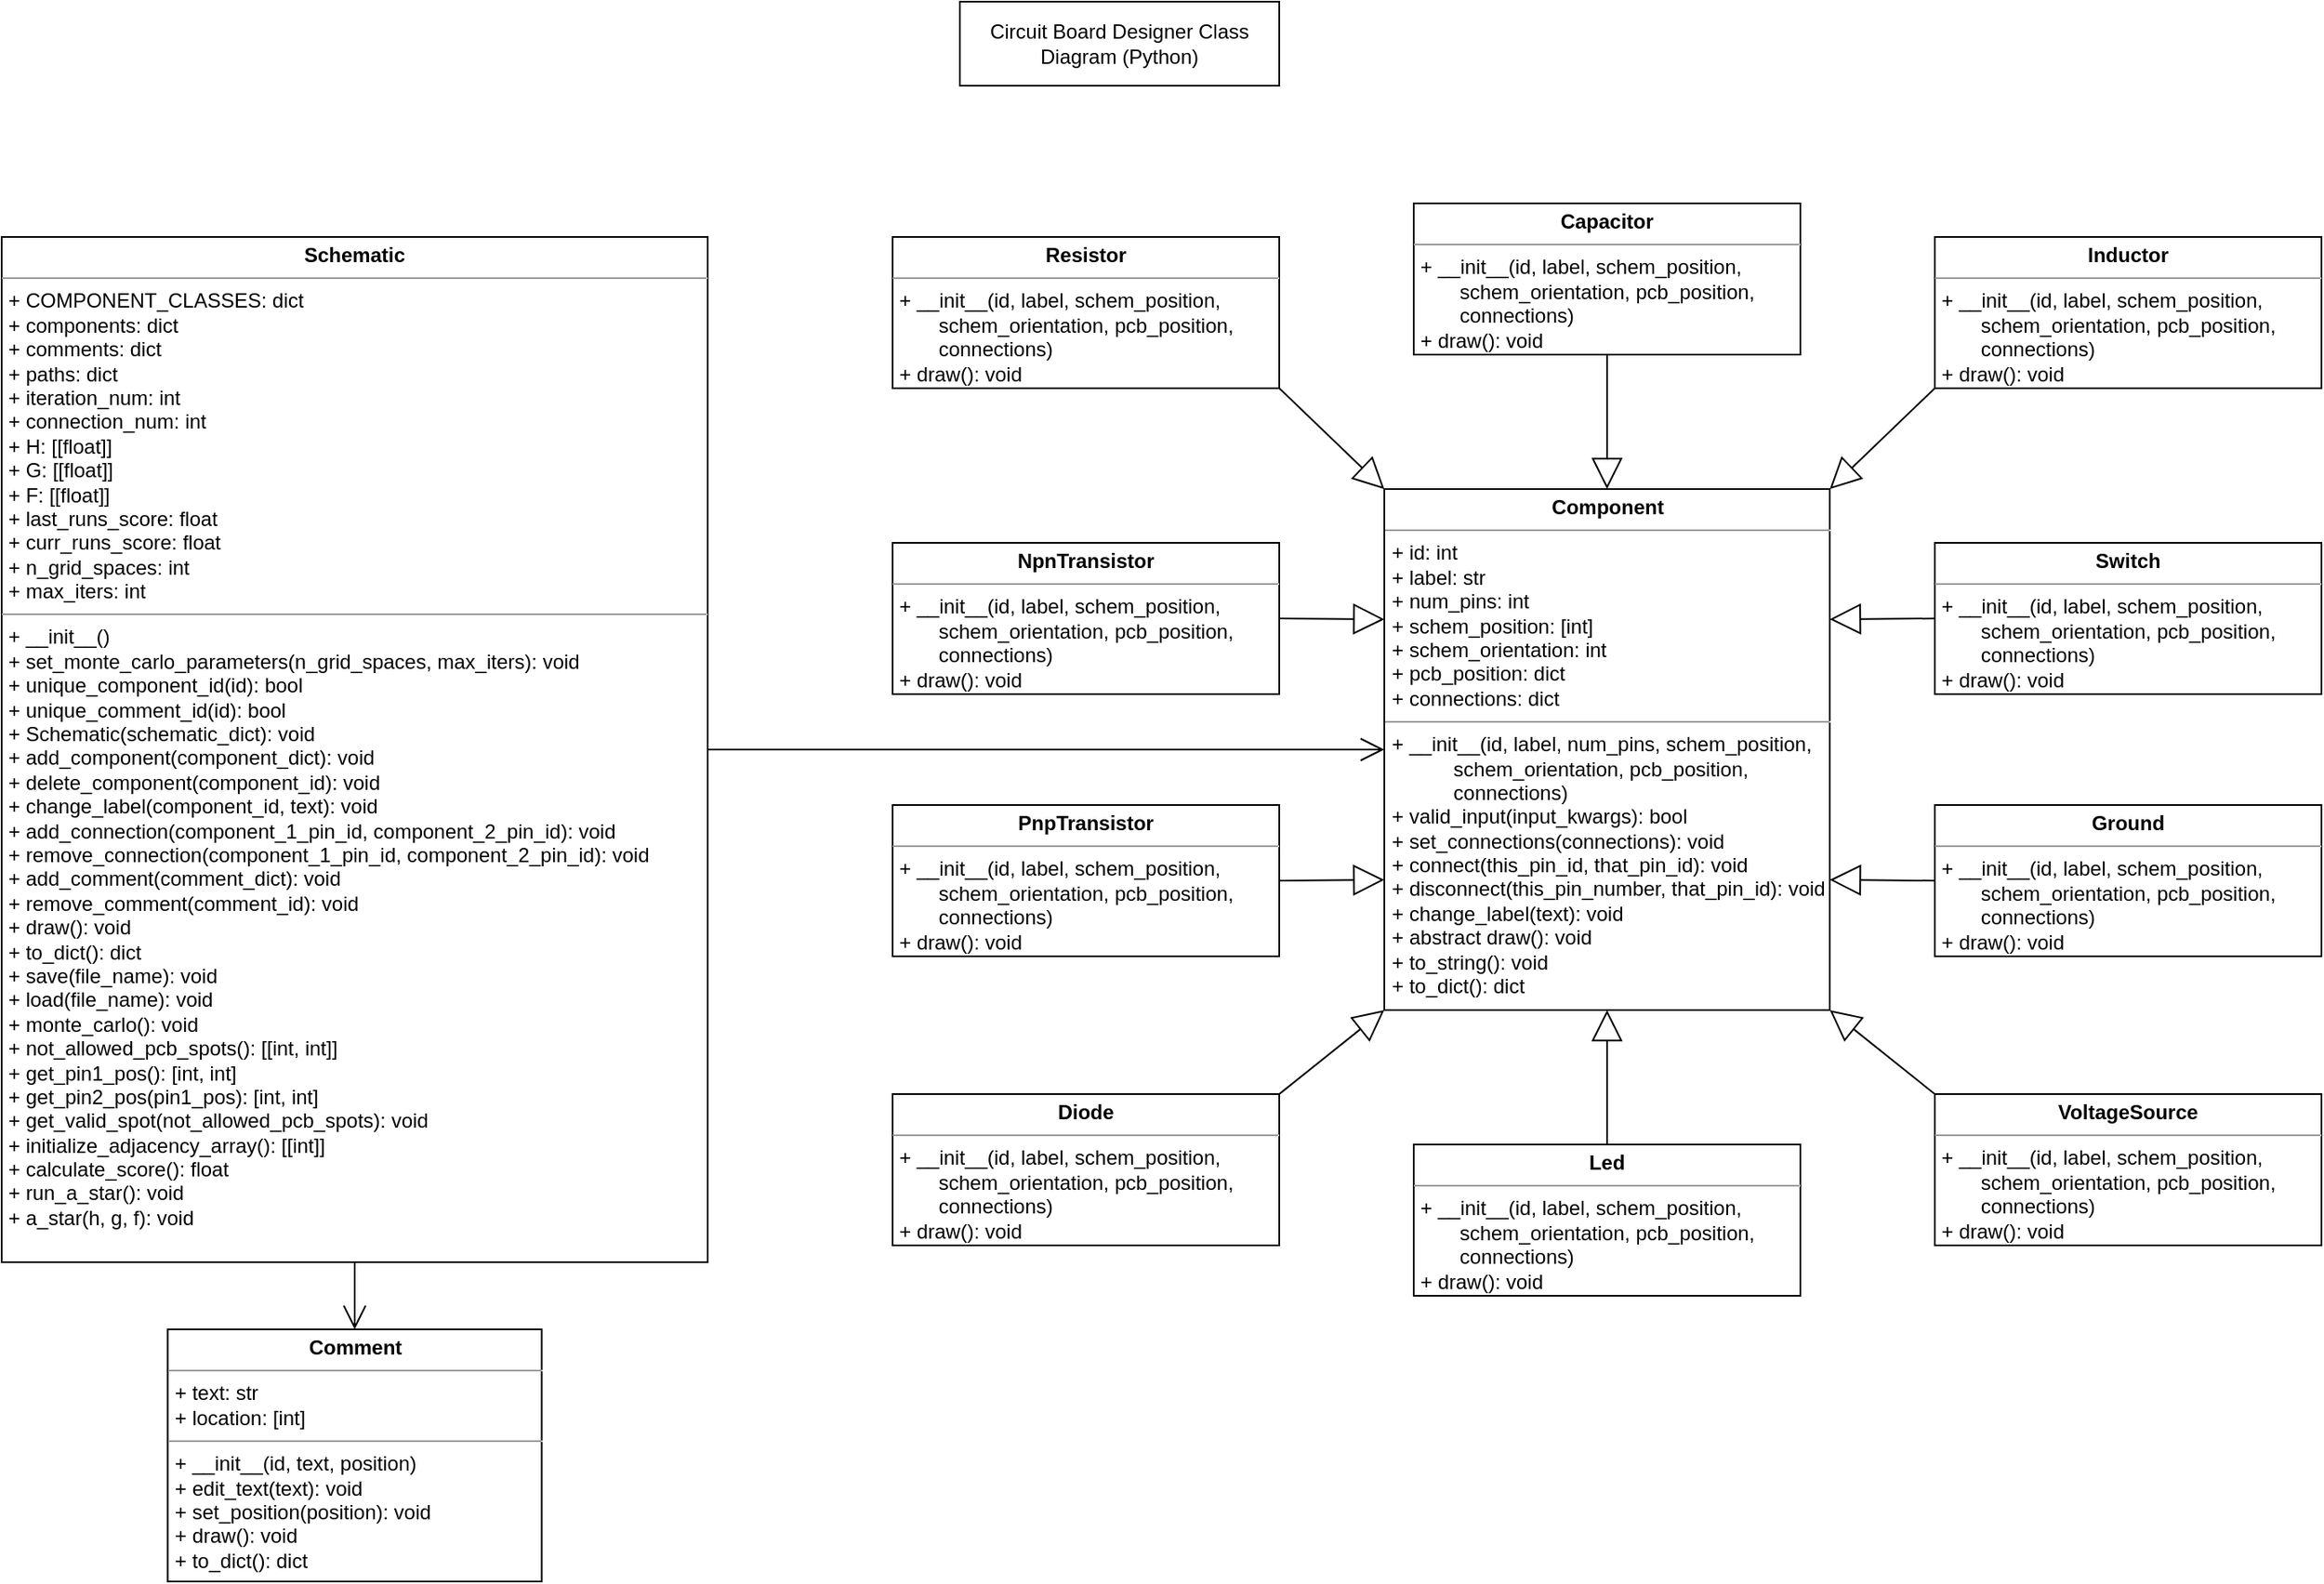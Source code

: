 <mxfile version="14.5.10" type="device"><diagram id="xsWnLA2NbZK4KlJk-8-H" name="Page-1"><mxGraphModel dx="1480" dy="3140" grid="1" gridSize="10" guides="1" tooltips="1" connect="1" arrows="1" fold="1" page="1" pageScale="1" pageWidth="850" pageHeight="1100" math="0" shadow="0"><root><mxCell id="0"/><mxCell id="1" parent="0"/><mxCell id="S9mcAk_hW2MHrrXe7dgP-1" value="&lt;p style=&quot;margin: 0px ; margin-top: 4px ; text-align: center&quot;&gt;&lt;b&gt;Schematic&lt;/b&gt;&lt;/p&gt;&lt;hr size=&quot;1&quot;&gt;&lt;p style=&quot;margin: 0px ; margin-left: 4px&quot;&gt;+ COMPONENT_CLASSES: dict&lt;br&gt;&lt;/p&gt;&lt;p style=&quot;margin: 0px ; margin-left: 4px&quot;&gt;+ components: dict&lt;br&gt;&lt;/p&gt;&lt;p style=&quot;margin: 0px ; margin-left: 4px&quot;&gt;+ comments: dict&lt;br&gt;&lt;/p&gt;&lt;p style=&quot;margin: 0px ; margin-left: 4px&quot;&gt;+ paths: dict&lt;br&gt;&lt;/p&gt;&lt;p style=&quot;margin: 0px ; margin-left: 4px&quot;&gt;+ iteration_num: int&lt;/p&gt;&lt;p style=&quot;margin: 0px ; margin-left: 4px&quot;&gt;+ connection_num: int&lt;/p&gt;&lt;p style=&quot;margin: 0px ; margin-left: 4px&quot;&gt;+ H: [[float]]&lt;/p&gt;&lt;p style=&quot;margin: 0px ; margin-left: 4px&quot;&gt;+ G: [[float]]&lt;/p&gt;&lt;p style=&quot;margin: 0px ; margin-left: 4px&quot;&gt;+ F: [[float]]&lt;/p&gt;&lt;p style=&quot;margin: 0px ; margin-left: 4px&quot;&gt;+ last_runs_score: float&lt;/p&gt;&lt;p style=&quot;margin: 0px ; margin-left: 4px&quot;&gt;+ curr_runs_score: float&lt;/p&gt;&lt;p style=&quot;margin: 0px ; margin-left: 4px&quot;&gt;+ n_grid_spaces: int&lt;/p&gt;&lt;p style=&quot;margin: 0px ; margin-left: 4px&quot;&gt;+ max_iters: int&lt;br&gt;&lt;/p&gt;&lt;hr size=&quot;1&quot;&gt;&lt;p style=&quot;margin: 0px ; margin-left: 4px&quot;&gt;+ __init__()&lt;/p&gt;&lt;p style=&quot;margin: 0px ; margin-left: 4px&quot;&gt;+ set_monte_carlo_parameters(n_grid_spaces, max_iters): void&lt;/p&gt;&lt;p style=&quot;margin: 0px ; margin-left: 4px&quot;&gt;+ unique_component_id(id): bool&lt;/p&gt;&lt;p style=&quot;margin: 0px ; margin-left: 4px&quot;&gt;+ unique_comment_id(id): bool&lt;/p&gt;&lt;p style=&quot;margin: 0px ; margin-left: 4px&quot;&gt;+ Schematic(schematic_dict): void&lt;/p&gt;&lt;p style=&quot;margin: 0px ; margin-left: 4px&quot;&gt;+ add_component(component_dict): void&lt;/p&gt;&lt;p style=&quot;margin: 0px ; margin-left: 4px&quot;&gt;+ delete_component(component_id): void&lt;/p&gt;&lt;p style=&quot;margin: 0px ; margin-left: 4px&quot;&gt;+ change_label(component_id, text): void&lt;/p&gt;&lt;p style=&quot;margin: 0px ; margin-left: 4px&quot;&gt;+ add_connection(component_1_pin_id, component_2_pin_id): void&lt;/p&gt;&lt;p style=&quot;margin: 0px ; margin-left: 4px&quot;&gt;+ remove_connection(component_1_pin_id, component_2_pin_id): void&lt;/p&gt;&lt;p style=&quot;margin: 0px ; margin-left: 4px&quot;&gt;+ add_comment(comment_dict): void&lt;/p&gt;&lt;p style=&quot;margin: 0px ; margin-left: 4px&quot;&gt;+ remove_comment(comment_id): void&lt;/p&gt;&lt;p style=&quot;margin: 0px ; margin-left: 4px&quot;&gt;+ draw(): void&lt;/p&gt;&lt;p style=&quot;margin: 0px ; margin-left: 4px&quot;&gt;+ to_dict(): dict&lt;br&gt;&lt;/p&gt;&lt;p style=&quot;margin: 0px ; margin-left: 4px&quot;&gt;+ save(file_name): void&lt;/p&gt;&lt;p style=&quot;margin: 0px ; margin-left: 4px&quot;&gt;+ load(file_name): void&lt;/p&gt;&lt;p style=&quot;margin: 0px ; margin-left: 4px&quot;&gt;+ monte_carlo(): void&lt;/p&gt;&lt;p style=&quot;margin: 0px ; margin-left: 4px&quot;&gt;+ not_allowed_pcb_spots(): [[int, int]]&lt;/p&gt;&lt;p style=&quot;margin: 0px ; margin-left: 4px&quot;&gt;+ get_pin1_pos(): [int, int]&lt;/p&gt;&lt;p style=&quot;margin: 0px ; margin-left: 4px&quot;&gt;+ get_pin2_pos(pin1_pos): [int, int]&lt;/p&gt;&lt;p style=&quot;margin: 0px ; margin-left: 4px&quot;&gt;+ get_valid_spot(not_allowed_pcb_spots): void&lt;br&gt;&lt;/p&gt;&lt;p style=&quot;margin: 0px ; margin-left: 4px&quot;&gt;+ initialize_adjacency_array(): [[int]]&lt;br&gt;&lt;/p&gt;&lt;p style=&quot;margin: 0px ; margin-left: 4px&quot;&gt;+ calculate_score(): float&lt;/p&gt;&lt;p style=&quot;margin: 0px ; margin-left: 4px&quot;&gt;+ run_a_star(): void&lt;br&gt;&lt;/p&gt;&lt;p style=&quot;margin: 0px ; margin-left: 4px&quot;&gt;+ a_star(h, g, f): void&lt;/p&gt;" style="verticalAlign=top;align=left;overflow=fill;fontSize=12;fontFamily=Helvetica;html=1;" parent="1" vertex="1"><mxGeometry x="1890" y="190" width="420" height="610" as="geometry"/></mxCell><mxCell id="S9mcAk_hW2MHrrXe7dgP-2" value="&lt;p style=&quot;margin: 0px ; margin-top: 4px ; text-align: center&quot;&gt;&lt;b&gt;Component&lt;/b&gt;&lt;/p&gt;&lt;hr size=&quot;1&quot;&gt;&lt;p style=&quot;margin: 0px ; margin-left: 4px&quot;&gt;+ id: int&lt;/p&gt;&lt;p style=&quot;margin: 0px ; margin-left: 4px&quot;&gt;+ label: str&lt;/p&gt;&lt;p style=&quot;margin: 0px ; margin-left: 4px&quot;&gt;+ num_pins: int&lt;/p&gt;&lt;p style=&quot;margin: 0px ; margin-left: 4px&quot;&gt;+ schem_position: [int]&lt;/p&gt;&lt;p style=&quot;margin: 0px ; margin-left: 4px&quot;&gt;+ schem_orientation: int&lt;/p&gt;&lt;p style=&quot;margin: 0px ; margin-left: 4px&quot;&gt;+ pcb_position: dict&lt;br&gt;&lt;/p&gt;&lt;p style=&quot;margin: 0px ; margin-left: 4px&quot;&gt;+ connections: dict&lt;br&gt;&lt;/p&gt;&lt;hr size=&quot;1&quot;&gt;&lt;p style=&quot;margin: 0px ; margin-left: 4px&quot;&gt;+ __init__(id, label, num_pins, schem_position,&lt;/p&gt;&lt;p style=&quot;margin: 0px ; margin-left: 4px&quot;&gt;&amp;nbsp;&amp;nbsp;&amp;nbsp;&amp;nbsp;&amp;nbsp;&amp;nbsp;&amp;nbsp;&amp;nbsp;&amp;nbsp;&amp;nbsp; schem_orientation, pcb_position,&lt;/p&gt;&lt;p style=&quot;margin: 0px ; margin-left: 4px&quot;&gt;&amp;nbsp;&amp;nbsp;&amp;nbsp;&amp;nbsp;&amp;nbsp;&amp;nbsp;&amp;nbsp;&amp;nbsp;&amp;nbsp;&amp;nbsp; connections)&lt;/p&gt;&lt;p style=&quot;margin: 0px ; margin-left: 4px&quot;&gt;+ valid_input(input_kwargs): bool&lt;/p&gt;&lt;p style=&quot;margin: 0px ; margin-left: 4px&quot;&gt;+ set_connections(connections): void&lt;br&gt;&lt;/p&gt;&lt;p style=&quot;margin: 0px ; margin-left: 4px&quot;&gt;+ connect(this_pin_id, that_pin_id): void&lt;/p&gt;&lt;p style=&quot;margin: 0px ; margin-left: 4px&quot;&gt;+ disconnect(this_pin_number, that_pin_id): void&lt;/p&gt;&lt;p style=&quot;margin: 0px ; margin-left: 4px&quot;&gt;+ change_label(text): void&lt;/p&gt;&lt;p style=&quot;margin: 0px ; margin-left: 4px&quot;&gt;+ abstract draw(): void&lt;/p&gt;&lt;p style=&quot;margin: 0px ; margin-left: 4px&quot;&gt;+ to_string(): void&lt;br&gt;&lt;/p&gt;&lt;p style=&quot;margin: 0px ; margin-left: 4px&quot;&gt;+ to_dict(): dict&lt;br&gt;&lt;/p&gt;" style="verticalAlign=top;align=left;overflow=fill;fontSize=12;fontFamily=Helvetica;html=1;" parent="1" vertex="1"><mxGeometry x="2712.5" y="340" width="265" height="310" as="geometry"/></mxCell><mxCell id="S9mcAk_hW2MHrrXe7dgP-3" value="&lt;p style=&quot;margin: 0px ; margin-top: 4px ; text-align: center&quot;&gt;&lt;b&gt;Comment&lt;/b&gt;&lt;/p&gt;&lt;hr size=&quot;1&quot;&gt;&lt;p style=&quot;margin: 0px ; margin-left: 4px&quot;&gt;+ text: str&lt;/p&gt;&lt;p style=&quot;margin: 0px ; margin-left: 4px&quot;&gt;+ location: [int]&lt;/p&gt;&lt;hr size=&quot;1&quot;&gt;&lt;p style=&quot;margin: 0px ; margin-left: 4px&quot;&gt;+ __init__(id, text, position)&lt;br&gt;&lt;/p&gt;&lt;p style=&quot;margin: 0px ; margin-left: 4px&quot;&gt;+ edit_text(text): void&lt;/p&gt;&lt;p style=&quot;margin: 0px ; margin-left: 4px&quot;&gt;+ set_position(position): void&lt;/p&gt;&lt;p style=&quot;margin: 0px ; margin-left: 4px&quot;&gt;+ draw(): void&lt;/p&gt;&lt;p style=&quot;margin: 0px ; margin-left: 4px&quot;&gt;+ to_dict(): dict&lt;/p&gt;" style="verticalAlign=top;align=left;overflow=fill;fontSize=12;fontFamily=Helvetica;html=1;" parent="1" vertex="1"><mxGeometry x="1988.75" y="840" width="222.5" height="150" as="geometry"/></mxCell><mxCell id="S9mcAk_hW2MHrrXe7dgP-14" style="edgeStyle=orthogonalEdgeStyle;rounded=0;orthogonalLoop=1;jettySize=auto;html=1;exitX=0.5;exitY=1;exitDx=0;exitDy=0;" parent="1" edge="1"><mxGeometry relative="1" as="geometry"><mxPoint x="2725" y="860" as="sourcePoint"/><mxPoint x="2725" y="860" as="targetPoint"/></mxGeometry></mxCell><mxCell id="S9mcAk_hW2MHrrXe7dgP-15" value="" style="endArrow=block;endSize=16;endFill=0;html=1;exitX=0.5;exitY=1;exitDx=0;exitDy=0;" parent="1" source="I2P0sZTxLfbZtq73Sx4J-11" target="S9mcAk_hW2MHrrXe7dgP-2" edge="1"><mxGeometry width="160" relative="1" as="geometry"><mxPoint x="2845" y="290" as="sourcePoint"/><mxPoint x="3195" y="380" as="targetPoint"/></mxGeometry></mxCell><mxCell id="S9mcAk_hW2MHrrXe7dgP-16" value="" style="endArrow=block;endSize=16;endFill=0;html=1;exitX=0;exitY=1;exitDx=0;exitDy=0;entryX=1;entryY=0;entryDx=0;entryDy=0;" parent="1" source="I2P0sZTxLfbZtq73Sx4J-10" target="S9mcAk_hW2MHrrXe7dgP-2" edge="1"><mxGeometry width="160" relative="1" as="geometry"><mxPoint x="2935" y="310" as="sourcePoint"/><mxPoint x="3095" y="310" as="targetPoint"/></mxGeometry></mxCell><mxCell id="S9mcAk_hW2MHrrXe7dgP-17" value="" style="endArrow=block;endSize=16;endFill=0;html=1;exitX=0;exitY=0.5;exitDx=0;exitDy=0;entryX=1;entryY=0.25;entryDx=0;entryDy=0;" parent="1" source="I2P0sZTxLfbZtq73Sx4J-9" target="S9mcAk_hW2MHrrXe7dgP-2" edge="1"><mxGeometry width="160" relative="1" as="geometry"><mxPoint x="3035" y="380" as="sourcePoint"/><mxPoint x="3195" y="380" as="targetPoint"/></mxGeometry></mxCell><mxCell id="S9mcAk_hW2MHrrXe7dgP-18" value="" style="endArrow=block;endSize=16;endFill=0;html=1;entryX=1;entryY=0.75;entryDx=0;entryDy=0;exitX=0;exitY=0.5;exitDx=0;exitDy=0;" parent="1" source="I2P0sZTxLfbZtq73Sx4J-8" target="S9mcAk_hW2MHrrXe7dgP-2" edge="1"><mxGeometry width="160" relative="1" as="geometry"><mxPoint x="3040" y="625" as="sourcePoint"/><mxPoint x="3195" y="380" as="targetPoint"/></mxGeometry></mxCell><mxCell id="S9mcAk_hW2MHrrXe7dgP-19" value="" style="endArrow=block;endSize=16;endFill=0;html=1;exitX=0;exitY=0;exitDx=0;exitDy=0;entryX=1;entryY=1;entryDx=0;entryDy=0;" parent="1" source="I2P0sZTxLfbZtq73Sx4J-7" target="S9mcAk_hW2MHrrXe7dgP-2" edge="1"><mxGeometry width="160" relative="1" as="geometry"><mxPoint x="3085" y="670" as="sourcePoint"/><mxPoint x="3195" y="380" as="targetPoint"/></mxGeometry></mxCell><mxCell id="S9mcAk_hW2MHrrXe7dgP-20" value="" style="endArrow=block;endSize=16;endFill=0;html=1;exitX=0.5;exitY=0;exitDx=0;exitDy=0;entryX=0.5;entryY=1;entryDx=0;entryDy=0;" parent="1" source="I2P0sZTxLfbZtq73Sx4J-6" target="S9mcAk_hW2MHrrXe7dgP-2" edge="1"><mxGeometry width="160" relative="1" as="geometry"><mxPoint x="2845" y="670" as="sourcePoint"/><mxPoint x="3195" y="540" as="targetPoint"/></mxGeometry></mxCell><mxCell id="S9mcAk_hW2MHrrXe7dgP-21" value="" style="endArrow=block;endSize=16;endFill=0;html=1;entryX=0;entryY=1;entryDx=0;entryDy=0;exitX=1;exitY=0;exitDx=0;exitDy=0;" parent="1" source="I2P0sZTxLfbZtq73Sx4J-5" target="S9mcAk_hW2MHrrXe7dgP-2" edge="1"><mxGeometry width="160" relative="1" as="geometry"><mxPoint x="2605" y="670" as="sourcePoint"/><mxPoint x="3155" y="540" as="targetPoint"/></mxGeometry></mxCell><mxCell id="S9mcAk_hW2MHrrXe7dgP-22" value="" style="endArrow=block;endSize=16;endFill=0;html=1;entryX=0;entryY=0.75;entryDx=0;entryDy=0;exitX=1;exitY=0.5;exitDx=0;exitDy=0;" parent="1" source="I2P0sZTxLfbZtq73Sx4J-4" target="S9mcAk_hW2MHrrXe7dgP-2" edge="1"><mxGeometry width="160" relative="1" as="geometry"><mxPoint x="2660" y="530" as="sourcePoint"/><mxPoint x="3155" y="540" as="targetPoint"/></mxGeometry></mxCell><mxCell id="S9mcAk_hW2MHrrXe7dgP-23" value="" style="endArrow=block;endSize=16;endFill=0;html=1;entryX=0;entryY=0.25;entryDx=0;entryDy=0;exitX=1;exitY=0.5;exitDx=0;exitDy=0;" parent="1" source="I2P0sZTxLfbZtq73Sx4J-3" target="S9mcAk_hW2MHrrXe7dgP-2" edge="1"><mxGeometry width="160" relative="1" as="geometry"><mxPoint x="2650" y="370" as="sourcePoint"/><mxPoint x="3155" y="540" as="targetPoint"/></mxGeometry></mxCell><mxCell id="S9mcAk_hW2MHrrXe7dgP-24" value="" style="endArrow=block;endSize=16;endFill=0;html=1;exitX=1;exitY=1;exitDx=0;exitDy=0;entryX=0;entryY=0;entryDx=0;entryDy=0;" parent="1" source="I2P0sZTxLfbZtq73Sx4J-2" target="S9mcAk_hW2MHrrXe7dgP-2" edge="1"><mxGeometry width="160" relative="1" as="geometry"><mxPoint x="2660" y="320.0" as="sourcePoint"/><mxPoint x="3155" y="450" as="targetPoint"/></mxGeometry></mxCell><mxCell id="S9mcAk_hW2MHrrXe7dgP-25" value="" style="endArrow=open;endFill=1;endSize=12;html=1;exitX=0.5;exitY=1;exitDx=0;exitDy=0;" parent="1" source="S9mcAk_hW2MHrrXe7dgP-1" target="S9mcAk_hW2MHrrXe7dgP-3" edge="1"><mxGeometry width="160" relative="1" as="geometry"><mxPoint x="2295" y="347.5" as="sourcePoint"/><mxPoint x="2455" y="347.5" as="targetPoint"/></mxGeometry></mxCell><mxCell id="S9mcAk_hW2MHrrXe7dgP-26" value="" style="endArrow=open;endFill=1;endSize=12;html=1;exitX=1;exitY=0.5;exitDx=0;exitDy=0;entryX=0;entryY=0.5;entryDx=0;entryDy=0;" parent="1" source="S9mcAk_hW2MHrrXe7dgP-1" target="S9mcAk_hW2MHrrXe7dgP-2" edge="1"><mxGeometry width="160" relative="1" as="geometry"><mxPoint x="2590" y="450" as="sourcePoint"/><mxPoint x="2440" y="550" as="targetPoint"/></mxGeometry></mxCell><mxCell id="S9mcAk_hW2MHrrXe7dgP-27" value="Circuit Board Designer Class Diagram (Python)" style="rounded=0;whiteSpace=wrap;html=1;" parent="1" vertex="1"><mxGeometry x="2460" y="50" width="190" height="50" as="geometry"/></mxCell><mxCell id="I2P0sZTxLfbZtq73Sx4J-2" value="&lt;p style=&quot;margin: 0px ; margin-top: 4px ; text-align: center&quot;&gt;&lt;b&gt;Resistor&lt;/b&gt;&lt;/p&gt;&lt;hr size=&quot;1&quot;&gt;&lt;p style=&quot;margin: 0px ; margin-left: 4px&quot;&gt;+ __init__(id, label, schem_position,&lt;/p&gt;&lt;p style=&quot;margin: 0px ; margin-left: 4px&quot;&gt;&amp;nbsp;&amp;nbsp;&amp;nbsp;&amp;nbsp;&amp;nbsp;&amp;nbsp; schem_orientation, pcb_position,&lt;/p&gt;&lt;p style=&quot;margin: 0px ; margin-left: 4px&quot;&gt;&amp;nbsp;&amp;nbsp;&amp;nbsp;&amp;nbsp;&amp;nbsp;&amp;nbsp; connections)&lt;br&gt;&lt;/p&gt;&lt;p style=&quot;margin: 0px ; margin-left: 4px&quot;&gt;+ draw(): void&lt;/p&gt;" style="verticalAlign=top;align=left;overflow=fill;fontSize=12;fontFamily=Helvetica;html=1;" vertex="1" parent="1"><mxGeometry x="2420" y="190" width="230" height="90" as="geometry"/></mxCell><mxCell id="I2P0sZTxLfbZtq73Sx4J-3" value="&lt;p style=&quot;margin: 0px ; margin-top: 4px ; text-align: center&quot;&gt;&lt;b&gt;NpnTransistor&lt;/b&gt;&lt;/p&gt;&lt;hr size=&quot;1&quot;&gt;&lt;p style=&quot;margin: 0px ; margin-left: 4px&quot;&gt;+ __init__(id, label, schem_position,&lt;/p&gt;&lt;p style=&quot;margin: 0px ; margin-left: 4px&quot;&gt;&amp;nbsp;&amp;nbsp;&amp;nbsp;&amp;nbsp;&amp;nbsp;&amp;nbsp; schem_orientation, pcb_position,&lt;/p&gt;&lt;p style=&quot;margin: 0px ; margin-left: 4px&quot;&gt;&amp;nbsp;&amp;nbsp;&amp;nbsp;&amp;nbsp;&amp;nbsp;&amp;nbsp; connections)&lt;br&gt;&lt;/p&gt;&lt;p style=&quot;margin: 0px ; margin-left: 4px&quot;&gt;+ draw(): void&lt;/p&gt;" style="verticalAlign=top;align=left;overflow=fill;fontSize=12;fontFamily=Helvetica;html=1;" vertex="1" parent="1"><mxGeometry x="2420" y="372" width="230" height="90" as="geometry"/></mxCell><mxCell id="I2P0sZTxLfbZtq73Sx4J-4" value="&lt;p style=&quot;margin: 0px ; margin-top: 4px ; text-align: center&quot;&gt;&lt;b&gt;PnpTransistor&lt;/b&gt;&lt;/p&gt;&lt;hr size=&quot;1&quot;&gt;&lt;p style=&quot;margin: 0px ; margin-left: 4px&quot;&gt;+ __init__(id, label, schem_position,&lt;/p&gt;&lt;p style=&quot;margin: 0px ; margin-left: 4px&quot;&gt;&amp;nbsp;&amp;nbsp;&amp;nbsp;&amp;nbsp;&amp;nbsp;&amp;nbsp; schem_orientation, pcb_position,&lt;/p&gt;&lt;p style=&quot;margin: 0px ; margin-left: 4px&quot;&gt;&amp;nbsp;&amp;nbsp;&amp;nbsp;&amp;nbsp;&amp;nbsp;&amp;nbsp; connections)&lt;br&gt;&lt;/p&gt;&lt;p style=&quot;margin: 0px ; margin-left: 4px&quot;&gt;+ draw(): void&lt;/p&gt;" style="verticalAlign=top;align=left;overflow=fill;fontSize=12;fontFamily=Helvetica;html=1;" vertex="1" parent="1"><mxGeometry x="2420" y="528" width="230" height="90" as="geometry"/></mxCell><mxCell id="I2P0sZTxLfbZtq73Sx4J-5" value="&lt;p style=&quot;margin: 0px ; margin-top: 4px ; text-align: center&quot;&gt;&lt;b&gt;Diode&lt;/b&gt;&lt;/p&gt;&lt;hr size=&quot;1&quot;&gt;&lt;p style=&quot;margin: 0px ; margin-left: 4px&quot;&gt;+ __init__(id, label, schem_position,&lt;/p&gt;&lt;p style=&quot;margin: 0px ; margin-left: 4px&quot;&gt;&amp;nbsp;&amp;nbsp;&amp;nbsp;&amp;nbsp;&amp;nbsp;&amp;nbsp; schem_orientation, pcb_position,&lt;/p&gt;&lt;p style=&quot;margin: 0px ; margin-left: 4px&quot;&gt;&amp;nbsp;&amp;nbsp;&amp;nbsp;&amp;nbsp;&amp;nbsp;&amp;nbsp; connections)&lt;br&gt;&lt;/p&gt;&lt;p style=&quot;margin: 0px ; margin-left: 4px&quot;&gt;+ draw(): void&lt;/p&gt;" style="verticalAlign=top;align=left;overflow=fill;fontSize=12;fontFamily=Helvetica;html=1;" vertex="1" parent="1"><mxGeometry x="2420" y="700" width="230" height="90" as="geometry"/></mxCell><mxCell id="I2P0sZTxLfbZtq73Sx4J-6" value="&lt;p style=&quot;margin: 0px ; margin-top: 4px ; text-align: center&quot;&gt;&lt;b&gt;Led&lt;/b&gt;&lt;/p&gt;&lt;hr size=&quot;1&quot;&gt;&lt;p style=&quot;margin: 0px ; margin-left: 4px&quot;&gt;+ __init__(id, label, schem_position,&lt;/p&gt;&lt;p style=&quot;margin: 0px ; margin-left: 4px&quot;&gt;&amp;nbsp;&amp;nbsp;&amp;nbsp;&amp;nbsp;&amp;nbsp;&amp;nbsp; schem_orientation, pcb_position,&lt;/p&gt;&lt;p style=&quot;margin: 0px ; margin-left: 4px&quot;&gt;&amp;nbsp;&amp;nbsp;&amp;nbsp;&amp;nbsp;&amp;nbsp;&amp;nbsp; connections)&lt;br&gt;&lt;/p&gt;&lt;p style=&quot;margin: 0px ; margin-left: 4px&quot;&gt;+ draw(): void&lt;/p&gt;" style="verticalAlign=top;align=left;overflow=fill;fontSize=12;fontFamily=Helvetica;html=1;" vertex="1" parent="1"><mxGeometry x="2730" y="730" width="230" height="90" as="geometry"/></mxCell><mxCell id="I2P0sZTxLfbZtq73Sx4J-7" value="&lt;p style=&quot;margin: 0px ; margin-top: 4px ; text-align: center&quot;&gt;&lt;b&gt;VoltageSource&lt;/b&gt;&lt;/p&gt;&lt;hr size=&quot;1&quot;&gt;&lt;p style=&quot;margin: 0px ; margin-left: 4px&quot;&gt;+ __init__(id, label, schem_position,&lt;/p&gt;&lt;p style=&quot;margin: 0px ; margin-left: 4px&quot;&gt;&amp;nbsp;&amp;nbsp;&amp;nbsp;&amp;nbsp;&amp;nbsp;&amp;nbsp; schem_orientation, pcb_position,&lt;/p&gt;&lt;p style=&quot;margin: 0px ; margin-left: 4px&quot;&gt;&amp;nbsp;&amp;nbsp;&amp;nbsp;&amp;nbsp;&amp;nbsp;&amp;nbsp; connections)&lt;br&gt;&lt;/p&gt;&lt;p style=&quot;margin: 0px ; margin-left: 4px&quot;&gt;+ draw(): void&lt;/p&gt;" style="verticalAlign=top;align=left;overflow=fill;fontSize=12;fontFamily=Helvetica;html=1;" vertex="1" parent="1"><mxGeometry x="3040" y="700" width="230" height="90" as="geometry"/></mxCell><mxCell id="I2P0sZTxLfbZtq73Sx4J-8" value="&lt;p style=&quot;margin: 0px ; margin-top: 4px ; text-align: center&quot;&gt;&lt;b&gt;Ground&lt;/b&gt;&lt;br&gt;&lt;/p&gt;&lt;hr size=&quot;1&quot;&gt;&lt;p style=&quot;margin: 0px ; margin-left: 4px&quot;&gt;+ __init__(id, label, schem_position,&lt;/p&gt;&lt;p style=&quot;margin: 0px ; margin-left: 4px&quot;&gt;&amp;nbsp;&amp;nbsp;&amp;nbsp;&amp;nbsp;&amp;nbsp;&amp;nbsp; schem_orientation, pcb_position,&lt;/p&gt;&lt;p style=&quot;margin: 0px ; margin-left: 4px&quot;&gt;&amp;nbsp;&amp;nbsp;&amp;nbsp;&amp;nbsp;&amp;nbsp;&amp;nbsp; connections)&lt;br&gt;&lt;/p&gt;&lt;p style=&quot;margin: 0px ; margin-left: 4px&quot;&gt;+ draw(): void&lt;/p&gt;" style="verticalAlign=top;align=left;overflow=fill;fontSize=12;fontFamily=Helvetica;html=1;" vertex="1" parent="1"><mxGeometry x="3040" y="528" width="230" height="90" as="geometry"/></mxCell><mxCell id="I2P0sZTxLfbZtq73Sx4J-9" value="&lt;p style=&quot;margin: 0px ; margin-top: 4px ; text-align: center&quot;&gt;&lt;b&gt;Switch&lt;/b&gt;&lt;br&gt;&lt;/p&gt;&lt;hr size=&quot;1&quot;&gt;&lt;p style=&quot;margin: 0px ; margin-left: 4px&quot;&gt;+ __init__(id, label, schem_position,&lt;/p&gt;&lt;p style=&quot;margin: 0px ; margin-left: 4px&quot;&gt;&amp;nbsp;&amp;nbsp;&amp;nbsp;&amp;nbsp;&amp;nbsp;&amp;nbsp; schem_orientation, pcb_position,&lt;/p&gt;&lt;p style=&quot;margin: 0px ; margin-left: 4px&quot;&gt;&amp;nbsp;&amp;nbsp;&amp;nbsp;&amp;nbsp;&amp;nbsp;&amp;nbsp; connections)&lt;br&gt;&lt;/p&gt;&lt;p style=&quot;margin: 0px ; margin-left: 4px&quot;&gt;+ draw(): void&lt;/p&gt;" style="verticalAlign=top;align=left;overflow=fill;fontSize=12;fontFamily=Helvetica;html=1;" vertex="1" parent="1"><mxGeometry x="3040" y="372" width="230" height="90" as="geometry"/></mxCell><mxCell id="I2P0sZTxLfbZtq73Sx4J-10" value="&lt;p style=&quot;margin: 0px ; margin-top: 4px ; text-align: center&quot;&gt;&lt;b&gt;Inductor&lt;/b&gt;&lt;br&gt;&lt;/p&gt;&lt;hr size=&quot;1&quot;&gt;&lt;p style=&quot;margin: 0px ; margin-left: 4px&quot;&gt;+ __init__(id, label, schem_position,&lt;/p&gt;&lt;p style=&quot;margin: 0px ; margin-left: 4px&quot;&gt;&amp;nbsp;&amp;nbsp;&amp;nbsp;&amp;nbsp;&amp;nbsp;&amp;nbsp; schem_orientation, pcb_position,&lt;/p&gt;&lt;p style=&quot;margin: 0px ; margin-left: 4px&quot;&gt;&amp;nbsp;&amp;nbsp;&amp;nbsp;&amp;nbsp;&amp;nbsp;&amp;nbsp; connections)&lt;br&gt;&lt;/p&gt;&lt;p style=&quot;margin: 0px ; margin-left: 4px&quot;&gt;+ draw(): void&lt;/p&gt;" style="verticalAlign=top;align=left;overflow=fill;fontSize=12;fontFamily=Helvetica;html=1;" vertex="1" parent="1"><mxGeometry x="3040" y="190" width="230" height="90" as="geometry"/></mxCell><mxCell id="I2P0sZTxLfbZtq73Sx4J-11" value="&lt;p style=&quot;margin: 0px ; margin-top: 4px ; text-align: center&quot;&gt;&lt;b&gt;Capacitor&lt;/b&gt;&lt;br&gt;&lt;/p&gt;&lt;hr size=&quot;1&quot;&gt;&lt;p style=&quot;margin: 0px ; margin-left: 4px&quot;&gt;+ __init__(id, label, schem_position,&lt;/p&gt;&lt;p style=&quot;margin: 0px ; margin-left: 4px&quot;&gt;&amp;nbsp;&amp;nbsp;&amp;nbsp;&amp;nbsp;&amp;nbsp;&amp;nbsp; schem_orientation, pcb_position,&lt;/p&gt;&lt;p style=&quot;margin: 0px ; margin-left: 4px&quot;&gt;&amp;nbsp;&amp;nbsp;&amp;nbsp;&amp;nbsp;&amp;nbsp;&amp;nbsp; connections)&lt;br&gt;&lt;/p&gt;&lt;p style=&quot;margin: 0px ; margin-left: 4px&quot;&gt;+ draw(): void&lt;/p&gt;" style="verticalAlign=top;align=left;overflow=fill;fontSize=12;fontFamily=Helvetica;html=1;" vertex="1" parent="1"><mxGeometry x="2730" y="170" width="230" height="90" as="geometry"/></mxCell></root></mxGraphModel></diagram></mxfile>
